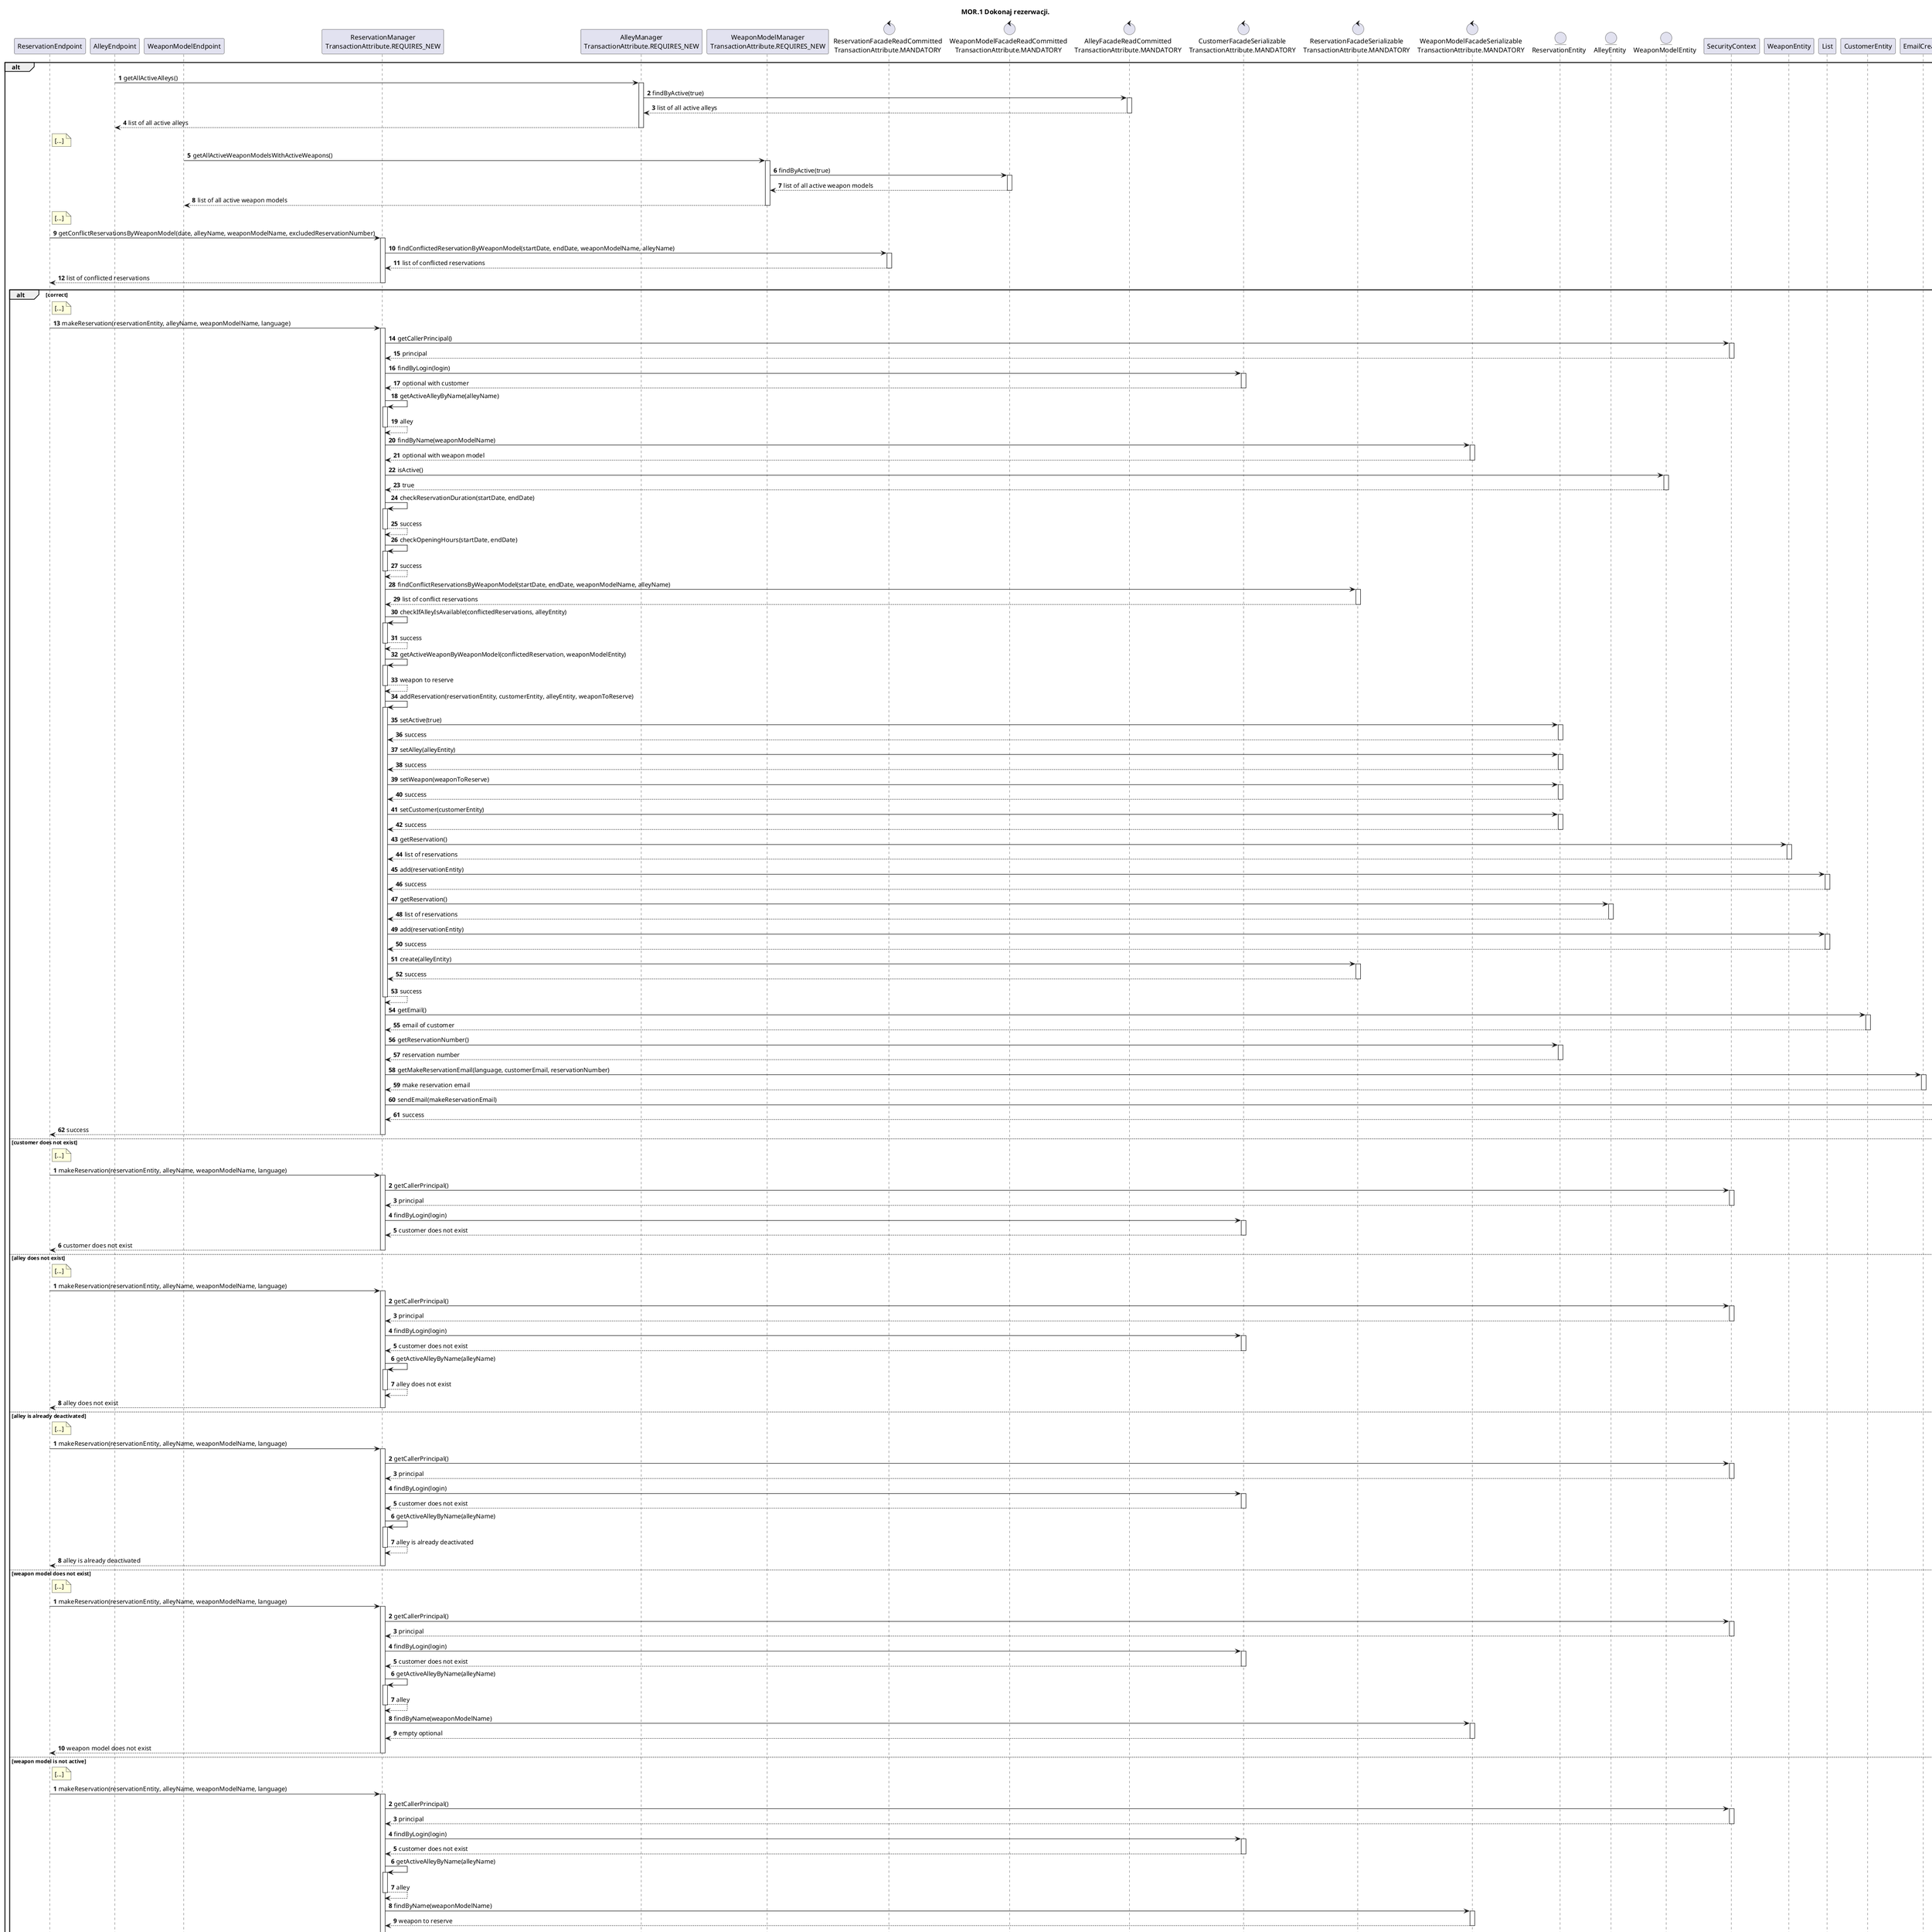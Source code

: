 @startuml
title
MOR.1 Dokonaj rezerwacji.
end title

autoactivate on
participant ReservationEndpoint
participant AlleyEndpoint
participant WeaponModelEndpoint
participant "ReservationManager\nTransactionAttribute.REQUIRES_NEW" as ReservationManager
participant "AlleyManager\nTransactionAttribute.REQUIRES_NEW" as AlleyManager
participant "WeaponModelManager\nTransactionAttribute.REQUIRES_NEW" as WeaponModelManager
control "ReservationFacadeReadCommitted\nTransactionAttribute.MANDATORY" as ReservationFacadeReadCommitted
control "WeaponModelFacadeReadCommitted\nTransactionAttribute.MANDATORY" as WeaponModelFacadeReadCommitted
control "AlleyFacadeReadCommitted\nTransactionAttribute.MANDATORY" as AlleyFacadeReadCommitted
control "CustomerFacadeSerializable\nTransactionAttribute.MANDATORY" as CustomerFacadeSerializable
control "ReservationFacadeSerializable\nTransactionAttribute.MANDATORY" as ReservationFacadeSerializable
control "WeaponModelFacadeSerializable\nTransactionAttribute.MANDATORY" as WeaponModelFacadeSerializable
entity ReservationEntity
entity AlleyEntity
entity WeaponModelEntity
entity WeaponModelEntity

alt
autonumber
     AlleyEndpoint -> AlleyManager: getAllActiveAlleys()
           AlleyManager -> AlleyFacadeReadCommitted: findByActive(true)
             return list of all active alleys
    return list of all active alleys
    note right of ReservationEndpoint
    [...]
    end note
    WeaponModelEndpoint -> WeaponModelManager: getAllActiveWeaponModelsWithActiveWeapons()
         WeaponModelManager -> WeaponModelFacadeReadCommitted: findByActive(true)
             return list of all active weapon models
     return list of all active weapon models
    note right of ReservationEndpoint
    [...]
    end note
     ReservationEndpoint -> ReservationManager: getConflictReservationsByWeaponModel(date, alleyName, weaponModelName, excludedReservationNumber)
        ReservationManager -> ReservationFacadeReadCommitted: findConflictedReservationByWeaponModel(startDate, endDate, weaponModelName, alleyName)
         return list of conflicted reservations
     return list of conflicted reservations
    alt correct
    note right of ReservationEndpoint
    [...]
    end note
    ReservationEndpoint -> ReservationManager: makeReservation(reservationEntity, alleyName, weaponModelName, language)
        ReservationManager -> SecurityContext: getCallerPrincipal()
        return principal
        ReservationManager -> CustomerFacadeSerializable: findByLogin(login)
        return optional with customer
        ReservationManager -> ReservationManager: getActiveAlleyByName(alleyName)
        return alley
        ReservationManager -> WeaponModelFacadeSerializable: findByName(weaponModelName)
        return optional with weapon model
        ReservationManager -> WeaponModelEntity: isActive()
        return true
        ReservationManager -> ReservationManager: checkReservationDuration(startDate, endDate)
        return success
        ReservationManager -> ReservationManager: checkOpeningHours(startDate, endDate)
         return success
         ReservationManager -> ReservationFacadeSerializable: findConflictReservationsByWeaponModel(startDate, endDate, weaponModelName, alleyName)
         return list of conflict reservations
         ReservationManager -> ReservationManager: checkIfAlleyIsAvailable(conflictedReservations, alleyEntity)
         return success
         ReservationManager -> ReservationManager: getActiveWeaponByWeaponModel(conflictedReservation, weaponModelEntity)
         return weapon to reserve
         ReservationManager -> ReservationManager: addReservation(reservationEntity, customerEntity, alleyEntity, weaponToReserve)
            ReservationManager -> ReservationEntity: setActive(true)
            return success
            ReservationManager -> ReservationEntity: setAlley(alleyEntity)
            return success
            ReservationManager -> ReservationEntity: setWeapon(weaponToReserve)
            return success
            ReservationManager -> ReservationEntity: setCustomer(customerEntity)
            return success
            ReservationManager -> WeaponEntity: getReservation()
            return list of reservations
            ReservationManager -> List: add(reservationEntity)
            return success
            ReservationManager -> AlleyEntity: getReservation()
            return list of reservations
            ReservationManager -> List: add(reservationEntity)
            return success
            ReservationManager -> ReservationFacadeSerializable: create(alleyEntity)
            return success
         return success
         ReservationManager -> CustomerEntity: getEmail()
         return email of customer
         ReservationManager -> ReservationEntity: getReservationNumber()
         return reservation number
         ReservationManager -> EmailCreator: getMakeReservationEmail(language, customerEmail, reservationNumber)
         return make reservation email
         ReservationManager -> EmailSender: sendEmail(makeReservationEmail)
         return success
        return success
    else customer does not exist
    autonumber
    note right of ReservationEndpoint
    [...]
    end note
    ReservationEndpoint -> ReservationManager: makeReservation(reservationEntity, alleyName, weaponModelName, language)
        ReservationManager -> SecurityContext: getCallerPrincipal()
        return principal
        ReservationManager -> CustomerFacadeSerializable: findByLogin(login)
        return customer does not exist
    return customer does not exist
    else alley does not exist
    autonumber
    note right of ReservationEndpoint
    [...]
    end note
    ReservationEndpoint -> ReservationManager: makeReservation(reservationEntity, alleyName, weaponModelName, language)
        ReservationManager -> SecurityContext: getCallerPrincipal()
        return principal
        ReservationManager -> CustomerFacadeSerializable: findByLogin(login)
        return customer does not exist
        ReservationManager -> ReservationManager: getActiveAlleyByName(alleyName)
        return alley does not exist
    return alley does not exist
    else alley is already deactivated
    autonumber
    note right of ReservationEndpoint
    [...]
    end note
    ReservationEndpoint -> ReservationManager: makeReservation(reservationEntity, alleyName, weaponModelName, language)
        ReservationManager -> SecurityContext: getCallerPrincipal()
        return principal
        ReservationManager -> CustomerFacadeSerializable: findByLogin(login)
        return customer does not exist
        ReservationManager -> ReservationManager: getActiveAlleyByName(alleyName)
        return alley is already deactivated
    return alley is already deactivated
    else weapon model does not exist
    autonumber
    note right of ReservationEndpoint
    [...]
    end note
    ReservationEndpoint -> ReservationManager: makeReservation(reservationEntity, alleyName, weaponModelName, language)
        ReservationManager -> SecurityContext: getCallerPrincipal()
        return principal
        ReservationManager -> CustomerFacadeSerializable: findByLogin(login)
        return customer does not exist
        ReservationManager -> ReservationManager: getActiveAlleyByName(alleyName)
        return alley
        ReservationManager -> WeaponModelFacadeSerializable: findByName(weaponModelName)
        return empty optional
    return weapon model does not exist
    else weapon model is not active
    autonumber
    note right of ReservationEndpoint
    [...]
    end note
    ReservationEndpoint -> ReservationManager: makeReservation(reservationEntity, alleyName, weaponModelName, language)
        ReservationManager -> SecurityContext: getCallerPrincipal()
        return principal
        ReservationManager -> CustomerFacadeSerializable: findByLogin(login)
        return customer does not exist
        ReservationManager -> ReservationManager: getActiveAlleyByName(alleyName)
        return alley
        ReservationManager -> WeaponModelFacadeSerializable: findByName(weaponModelName)
        return weapon to reserve
        ReservationManager -> WeaponModelEntity: isActive()
        return false
    return weapon model is not active
    else Reservation is too long
    autonumber
    note right of ReservationEndpoint
    [...]
    end note
    ReservationEndpoint -> ReservationManager: makeReservation(reservationEntity, alleyName, weaponModelName, language)
        ReservationManager -> SecurityContext: getCallerPrincipal()
        return principal
        ReservationManager -> CustomerFacadeSerializable: findByLogin(login)
        return customer does not exist
        ReservationManager -> ReservationManager: getActiveAlleyByName(alleyName)
        return alley
        ReservationManager -> WeaponModelFacadeSerializable: findByName(weaponModelName)
        return weapon to reserve
        ReservationManager -> WeaponModelEntity: isActive()
        return true
        ReservationManager -> ReservationManager: checkReservationDuration(startDate, endDate)
        return reservation is too long
    return reservation is too long
    else Reservation during closing hours
    autonumber
    note right of ReservationEndpoint
    [...]
    end note
    ReservationEndpoint -> ReservationManager: makeReservation(reservationEntity, alleyName, weaponModelName, language)
        ReservationManager -> SecurityContext: getCallerPrincipal()
        return principal
        ReservationManager -> CustomerFacadeSerializable: findByLogin(login)
        return customer does not exist
        ReservationManager -> ReservationManager: getActiveAlleyByName(alleyName)
        return alley
        ReservationManager -> WeaponModelFacadeSerializable: findByName(weaponModelName)
        return weapon to reserve
        ReservationManager -> WeaponModelEntity: isActive()
        return true
        ReservationManager -> ReservationManager: checkReservationDuration(startDate, endDate)
        return success
        ReservationManager -> ReservationManager: checkOpeningHours(startDate, endDate)
        return reservation during closing hours
    return reservation during closing hours
    else Alley is not available
    autonumber
    note right of ReservationEndpoint
    [...]
    end note
    ReservationEndpoint -> ReservationManager: makeReservation(reservationEntity, alleyName, weaponModelName, language)
        ReservationManager -> SecurityContext: getCallerPrincipal()
        return principal
        ReservationManager -> CustomerFacadeSerializable: findByLogin(login)
        return customer does not exist
        ReservationManager -> ReservationManager: getActiveAlleyByName(alleyName)
        return alley
        ReservationManager -> WeaponModelFacadeSerializable: findByName(weaponModelName)
        return weapon to reserve
        ReservationManager -> WeaponModelEntity: isActive()
        return true
        ReservationManager -> ReservationManager: checkReservationDuration(startDate, endDate)
        return success
        ReservationManager -> ReservationManager: checkOpeningHours(startDate, endDate)
        return success
        ReservationManager -> ReservationFacadeSerializable: findConflictReservationsByWeaponModel(startDate, endDate, weaponModelName, alleyName)
        return list of conflict reservations
        ReservationManager -> ReservationManager: checkIfAlleyIsAvailable(conflictedReservations, alleyEntity)
        return alley is not available
    return alley is not available
    else Weapon model is not available
    autonumber
    note right of ReservationEndpoint
    [...]
    end note
    ReservationEndpoint -> ReservationManager: makeReservation(reservationEntity, alleyName, weaponModelName, language)
        ReservationManager -> SecurityContext: getCallerPrincipal()
        return principal
        ReservationManager -> CustomerFacadeSerializable: findByLogin(login)
        return customer does not exist
        ReservationManager -> ReservationManager: getActiveAlleyByName(alleyName)
        return alley
        ReservationManager -> WeaponModelFacadeSerializable: findByName(weaponModelName)
        return weapon to reserve
        ReservationManager -> WeaponModelEntity: isActive()
        return true
        ReservationManager -> ReservationManager: checkReservationDuration(startDate, endDate)
        return success
        ReservationManager -> ReservationManager: checkOpeningHours(startDate, endDate)
        return success
        ReservationManager -> ReservationFacadeSerializable: findConflictReservationsByWeaponModel(startDate, endDate, weaponModelName, alleyName)
        return list of conflict reservations
        ReservationManager -> ReservationManager: checkIfAlleyIsAvailable(conflictedReservations, alleyEntity)
        return success
        ReservationManager -> ReservationManager: getActiveWeaponByWeaponModel(conflictedReservation, weaponModelEntity)
        return weapon model is not available
    return weapon model is not available
    else Error when sending an email
    autonumber
    note right of ReservationEndpoint
    [...]
    end note
    ReservationEndpoint -> ReservationManager: makeReservation(reservationEntity, alleyName, weaponModelName, language)
        ReservationManager -> SecurityContext: getCallerPrincipal()
        return principal
        ReservationManager -> CustomerFacadeSerializable: findByLogin(login)
        return customer does not exist
        ReservationManager -> ReservationManager: getActiveAlleyByName(alleyName)
        return alley
        ReservationManager -> WeaponModelFacadeSerializable: findByName(weaponModelName)
        return weapon to reserve
        ReservationManager -> WeaponModelEntity: isActive()
        return true
        ReservationManager -> ReservationManager: checkReservationDuration(startDate, endDate)
        return success
        ReservationManager -> ReservationManager: checkOpeningHours(startDate, endDate)
        return success
        ReservationManager -> ReservationFacadeSerializable: findConflictReservationsByWeaponModel(startDate, endDate, weaponModelName, alleyName)
        return list of conflict reservations
        ReservationManager -> ReservationManager: checkIfAlleyIsAvailable(conflictedReservations, alleyEntity)
        return success
        ReservationManager -> ReservationManager: getActiveWeaponByWeaponModel(conflictedReservation, weaponModelEntity)
        return weapon to reserve
        ReservationManager -> ReservationManager: addReservation(reservationEntity, customerEntity, alleyEntity, weaponToReserve)
            ReservationManager -> ReservationEntity: setActive(true)
            return success
            ReservationManager -> ReservationEntity: setAlley(alleyEntity)
            return success
            ReservationManager -> ReservationEntity: setWeapon(weaponToReserve)
            return success
            ReservationManager -> ReservationEntity: setCustomer(customerEntity)
            return success
            ReservationManager -> WeaponEntity: getReservation()
            return list of reservations
            ReservationManager -> List: add(reservationEntity)
            return success
            ReservationManager -> AlleyEntity: getReservation()
            return list of reservations
            ReservationManager -> List: add(reservationEntity)
            return success
            ReservationManager -> ReservationFacadeSerializable: create(alleyEntity)
            return success
        return success
        ReservationManager -> CustomerEntity: getEmail()
        return email of customer
        ReservationManager -> ReservationEntity: getReservationNumber()
        return reservation number
        ReservationManager -> EmailCreator: getMakeReservationEmail(language, customerEmail, reservationNumber)
        return make reservation email
        ReservationManager -> EmailSender: sendEmail(makeReservationEmail)
        return error when sending an email
    return error when sending an email
    end
else no available alleys
autonumber
AlleyEndpoint -> AlleyManager: getAllActiveAlleys()
      AlleyManager -> AlleyFacadeReadCommitted: findByActive()
      return empty list
return empty list
note right of ReservationEndpoint
[...]
end note
WeaponModelEndpoint -> WeaponModelManager: getAllActiveWeaponModelsWithActiveWeapons()
   WeaponModelManager -> WeaponModelFacadeReadCommitted: findByActive()
   return list of all active weapon models
return list of all active weapon models
else no available weapon models
autonumber
AlleyEndpoint -> AlleyManager: getAllActiveAlleys()
      AlleyManager -> AlleyFacadeReadCommitted: findByActive()
      return list of all active alleys
return list of all active alleys
note right of ReservationEndpoint
[...]
end note
WeaponModelEndpoint -> WeaponModelManager: getAllActiveWeaponModels()
   WeaponModelManager -> WeaponModelFacadeReadCommitted: findByActive()
   return empty list
return empty list
end
@endumla

